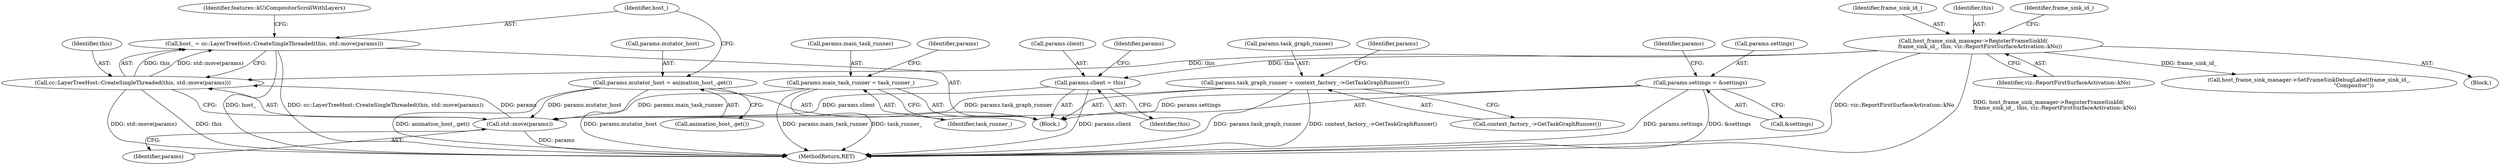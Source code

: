 digraph "0_Chrome_dcd538eb3daf6c52d3ebef0a7afea758f6c657c8@API" {
"1000393" [label="(Call,host_ = cc::LayerTreeHost::CreateSingleThreaded(this, std::move(params)))"];
"1000395" [label="(Call,cc::LayerTreeHost::CreateSingleThreaded(this, std::move(params)))"];
"1000110" [label="(Call,host_frame_sink_manager->RegisterFrameSinkId(\n        frame_sink_id_, this, viz::ReportFirstSurfaceActivation::kNo))"];
"1000397" [label="(Call,std::move(params))"];
"1000388" [label="(Call,params.mutator_host = animation_host_.get())"];
"1000383" [label="(Call,params.main_task_runner = task_runner_)"];
"1000367" [label="(Call,params.client = this)"];
"1000372" [label="(Call,params.task_graph_runner = context_factory_->GetTaskGraphRunner())"];
"1000377" [label="(Call,params.settings = &settings)"];
"1000388" [label="(Call,params.mutator_host = animation_host_.get())"];
"1000387" [label="(Identifier,task_runner_)"];
"1000385" [label="(Identifier,params)"];
"1000374" [label="(Identifier,params)"];
"1000367" [label="(Call,params.client = this)"];
"1000398" [label="(Identifier,params)"];
"1000371" [label="(Identifier,this)"];
"1000372" [label="(Call,params.task_graph_runner = context_factory_->GetTaskGraphRunner())"];
"1000373" [label="(Call,params.task_graph_runner)"];
"1000381" [label="(Call,&settings)"];
"1000111" [label="(Identifier,frame_sink_id_)"];
"1000110" [label="(Call,host_frame_sink_manager->RegisterFrameSinkId(\n        frame_sink_id_, this, viz::ReportFirstSurfaceActivation::kNo))"];
"1000113" [label="(Identifier,viz::ReportFirstSurfaceActivation::kNo)"];
"1000390" [label="(Identifier,params)"];
"1000393" [label="(Call,host_ = cc::LayerTreeHost::CreateSingleThreaded(this, std::move(params)))"];
"1000376" [label="(Call,context_factory_->GetTaskGraphRunner())"];
"1000396" [label="(Identifier,this)"];
"1000402" [label="(Identifier,features::kUiCompositorScrollWithLayers)"];
"1000112" [label="(Identifier,this)"];
"1000377" [label="(Call,params.settings = &settings)"];
"1000397" [label="(Call,std::move(params))"];
"1000102" [label="(Block,)"];
"1000115" [label="(Identifier,frame_sink_id_)"];
"1000383" [label="(Call,params.main_task_runner = task_runner_)"];
"1000368" [label="(Call,params.client)"];
"1000114" [label="(Call,host_frame_sink_manager->SetFrameSinkDebugLabel(frame_sink_id_,\n                                                     \"Compositor\"))"];
"1000105" [label="(Block,)"];
"1000431" [label="(MethodReturn,RET)"];
"1000395" [label="(Call,cc::LayerTreeHost::CreateSingleThreaded(this, std::move(params)))"];
"1000394" [label="(Identifier,host_)"];
"1000379" [label="(Identifier,params)"];
"1000389" [label="(Call,params.mutator_host)"];
"1000384" [label="(Call,params.main_task_runner)"];
"1000378" [label="(Call,params.settings)"];
"1000392" [label="(Call,animation_host_.get())"];
"1000393" -> "1000102"  [label="AST: "];
"1000393" -> "1000395"  [label="CFG: "];
"1000394" -> "1000393"  [label="AST: "];
"1000395" -> "1000393"  [label="AST: "];
"1000402" -> "1000393"  [label="CFG: "];
"1000393" -> "1000431"  [label="DDG: host_"];
"1000393" -> "1000431"  [label="DDG: cc::LayerTreeHost::CreateSingleThreaded(this, std::move(params))"];
"1000395" -> "1000393"  [label="DDG: this"];
"1000395" -> "1000393"  [label="DDG: std::move(params)"];
"1000395" -> "1000397"  [label="CFG: "];
"1000396" -> "1000395"  [label="AST: "];
"1000397" -> "1000395"  [label="AST: "];
"1000395" -> "1000431"  [label="DDG: this"];
"1000395" -> "1000431"  [label="DDG: std::move(params)"];
"1000110" -> "1000395"  [label="DDG: this"];
"1000397" -> "1000395"  [label="DDG: params"];
"1000110" -> "1000105"  [label="AST: "];
"1000110" -> "1000113"  [label="CFG: "];
"1000111" -> "1000110"  [label="AST: "];
"1000112" -> "1000110"  [label="AST: "];
"1000113" -> "1000110"  [label="AST: "];
"1000115" -> "1000110"  [label="CFG: "];
"1000110" -> "1000431"  [label="DDG: viz::ReportFirstSurfaceActivation::kNo"];
"1000110" -> "1000431"  [label="DDG: host_frame_sink_manager->RegisterFrameSinkId(\n        frame_sink_id_, this, viz::ReportFirstSurfaceActivation::kNo)"];
"1000110" -> "1000114"  [label="DDG: frame_sink_id_"];
"1000110" -> "1000367"  [label="DDG: this"];
"1000397" -> "1000398"  [label="CFG: "];
"1000398" -> "1000397"  [label="AST: "];
"1000397" -> "1000431"  [label="DDG: params"];
"1000388" -> "1000397"  [label="DDG: params.mutator_host"];
"1000383" -> "1000397"  [label="DDG: params.main_task_runner"];
"1000367" -> "1000397"  [label="DDG: params.client"];
"1000372" -> "1000397"  [label="DDG: params.task_graph_runner"];
"1000377" -> "1000397"  [label="DDG: params.settings"];
"1000388" -> "1000102"  [label="AST: "];
"1000388" -> "1000392"  [label="CFG: "];
"1000389" -> "1000388"  [label="AST: "];
"1000392" -> "1000388"  [label="AST: "];
"1000394" -> "1000388"  [label="CFG: "];
"1000388" -> "1000431"  [label="DDG: params.mutator_host"];
"1000388" -> "1000431"  [label="DDG: animation_host_.get()"];
"1000383" -> "1000102"  [label="AST: "];
"1000383" -> "1000387"  [label="CFG: "];
"1000384" -> "1000383"  [label="AST: "];
"1000387" -> "1000383"  [label="AST: "];
"1000390" -> "1000383"  [label="CFG: "];
"1000383" -> "1000431"  [label="DDG: params.main_task_runner"];
"1000383" -> "1000431"  [label="DDG: task_runner_"];
"1000367" -> "1000102"  [label="AST: "];
"1000367" -> "1000371"  [label="CFG: "];
"1000368" -> "1000367"  [label="AST: "];
"1000371" -> "1000367"  [label="AST: "];
"1000374" -> "1000367"  [label="CFG: "];
"1000367" -> "1000431"  [label="DDG: params.client"];
"1000372" -> "1000102"  [label="AST: "];
"1000372" -> "1000376"  [label="CFG: "];
"1000373" -> "1000372"  [label="AST: "];
"1000376" -> "1000372"  [label="AST: "];
"1000379" -> "1000372"  [label="CFG: "];
"1000372" -> "1000431"  [label="DDG: context_factory_->GetTaskGraphRunner()"];
"1000372" -> "1000431"  [label="DDG: params.task_graph_runner"];
"1000377" -> "1000102"  [label="AST: "];
"1000377" -> "1000381"  [label="CFG: "];
"1000378" -> "1000377"  [label="AST: "];
"1000381" -> "1000377"  [label="AST: "];
"1000385" -> "1000377"  [label="CFG: "];
"1000377" -> "1000431"  [label="DDG: params.settings"];
"1000377" -> "1000431"  [label="DDG: &settings"];
}
